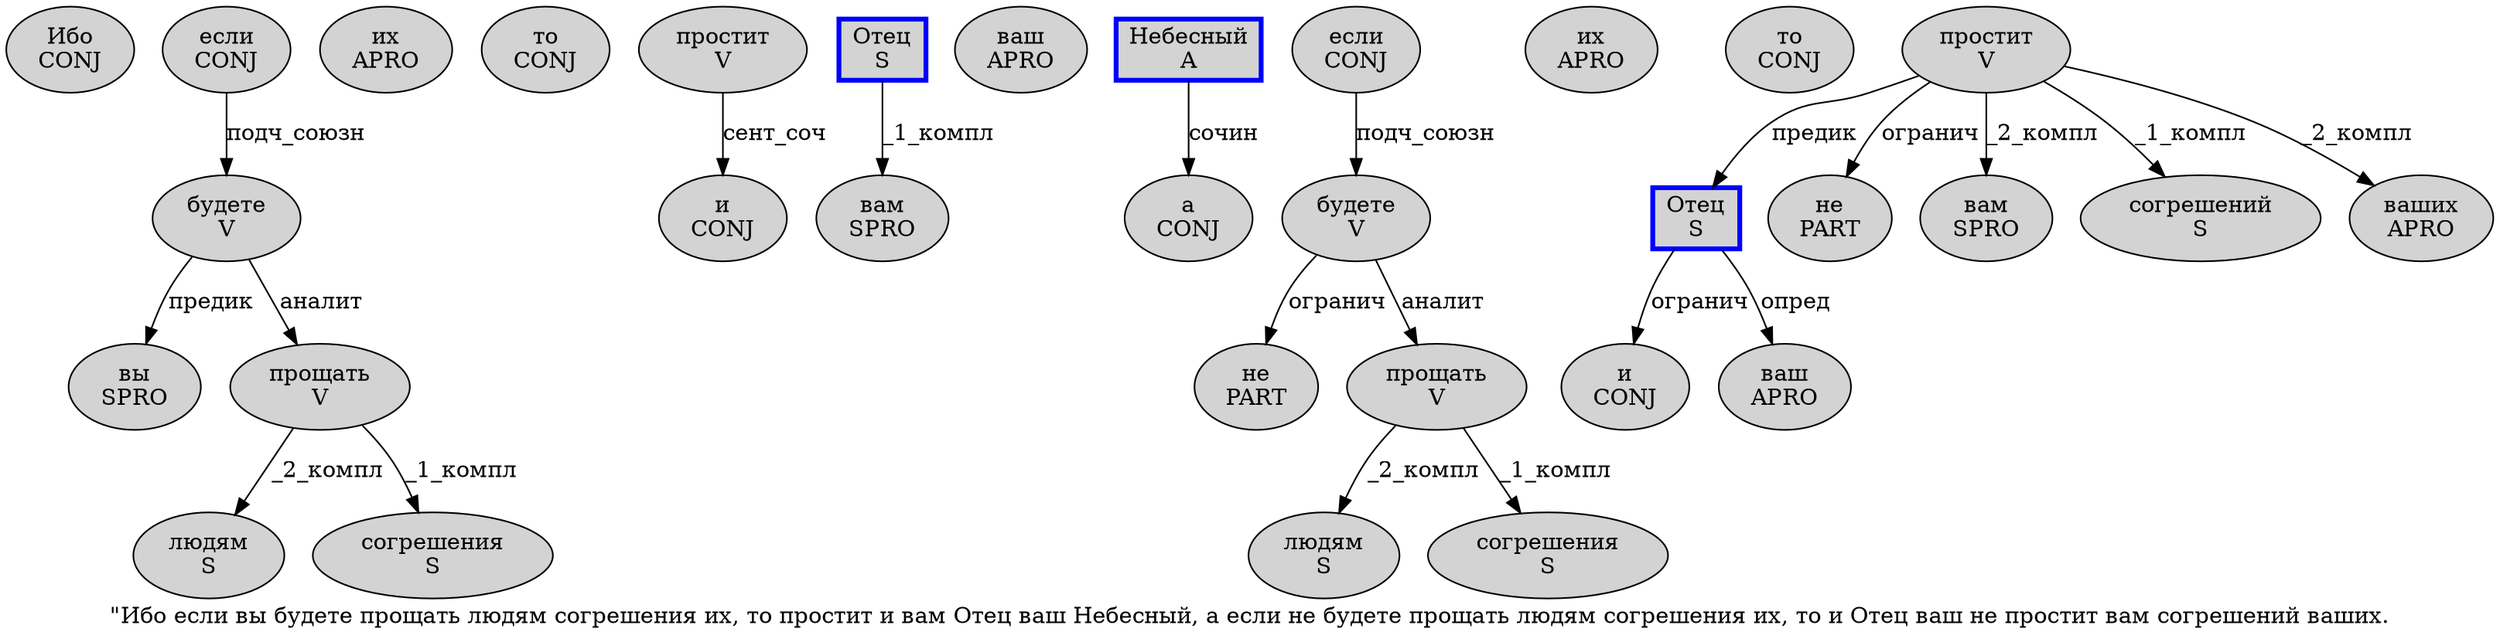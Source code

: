 digraph SENTENCE_900 {
	graph [label="\"Ибо если вы будете прощать людям согрешения их, то простит и вам Отец ваш Небесный, а если не будете прощать людям согрешения их, то и Отец ваш не простит вам согрешений ваших."]
	node [style=filled]
		1 [label="Ибо
CONJ" color="" fillcolor=lightgray penwidth=1 shape=ellipse]
		2 [label="если
CONJ" color="" fillcolor=lightgray penwidth=1 shape=ellipse]
		3 [label="вы
SPRO" color="" fillcolor=lightgray penwidth=1 shape=ellipse]
		4 [label="будете
V" color="" fillcolor=lightgray penwidth=1 shape=ellipse]
		5 [label="прощать
V" color="" fillcolor=lightgray penwidth=1 shape=ellipse]
		6 [label="людям
S" color="" fillcolor=lightgray penwidth=1 shape=ellipse]
		7 [label="согрешения
S" color="" fillcolor=lightgray penwidth=1 shape=ellipse]
		8 [label="их
APRO" color="" fillcolor=lightgray penwidth=1 shape=ellipse]
		10 [label="то
CONJ" color="" fillcolor=lightgray penwidth=1 shape=ellipse]
		11 [label="простит
V" color="" fillcolor=lightgray penwidth=1 shape=ellipse]
		12 [label="и
CONJ" color="" fillcolor=lightgray penwidth=1 shape=ellipse]
		13 [label="вам
SPRO" color="" fillcolor=lightgray penwidth=1 shape=ellipse]
		14 [label="Отец
S" color=blue fillcolor=lightgray penwidth=3 shape=box]
		15 [label="ваш
APRO" color="" fillcolor=lightgray penwidth=1 shape=ellipse]
		16 [label="Небесный
A" color=blue fillcolor=lightgray penwidth=3 shape=box]
		18 [label="а
CONJ" color="" fillcolor=lightgray penwidth=1 shape=ellipse]
		19 [label="если
CONJ" color="" fillcolor=lightgray penwidth=1 shape=ellipse]
		20 [label="не
PART" color="" fillcolor=lightgray penwidth=1 shape=ellipse]
		21 [label="будете
V" color="" fillcolor=lightgray penwidth=1 shape=ellipse]
		22 [label="прощать
V" color="" fillcolor=lightgray penwidth=1 shape=ellipse]
		23 [label="людям
S" color="" fillcolor=lightgray penwidth=1 shape=ellipse]
		24 [label="согрешения
S" color="" fillcolor=lightgray penwidth=1 shape=ellipse]
		25 [label="их
APRO" color="" fillcolor=lightgray penwidth=1 shape=ellipse]
		27 [label="то
CONJ" color="" fillcolor=lightgray penwidth=1 shape=ellipse]
		28 [label="и
CONJ" color="" fillcolor=lightgray penwidth=1 shape=ellipse]
		29 [label="Отец
S" color=blue fillcolor=lightgray penwidth=3 shape=box]
		30 [label="ваш
APRO" color="" fillcolor=lightgray penwidth=1 shape=ellipse]
		31 [label="не
PART" color="" fillcolor=lightgray penwidth=1 shape=ellipse]
		32 [label="простит
V" color="" fillcolor=lightgray penwidth=1 shape=ellipse]
		33 [label="вам
SPRO" color="" fillcolor=lightgray penwidth=1 shape=ellipse]
		34 [label="согрешений
S" color="" fillcolor=lightgray penwidth=1 shape=ellipse]
		35 [label="ваших
APRO" color="" fillcolor=lightgray penwidth=1 shape=ellipse]
			19 -> 21 [label="подч_союзн"]
			16 -> 18 [label="сочин"]
			22 -> 23 [label="_2_компл"]
			22 -> 24 [label="_1_компл"]
			21 -> 20 [label="огранич"]
			21 -> 22 [label="аналит"]
			14 -> 13 [label="_1_компл"]
			5 -> 6 [label="_2_компл"]
			5 -> 7 [label="_1_компл"]
			4 -> 3 [label="предик"]
			4 -> 5 [label="аналит"]
			29 -> 28 [label="огранич"]
			29 -> 30 [label="опред"]
			32 -> 29 [label="предик"]
			32 -> 31 [label="огранич"]
			32 -> 33 [label="_2_компл"]
			32 -> 34 [label="_1_компл"]
			32 -> 35 [label="_2_компл"]
			11 -> 12 [label="сент_соч"]
			2 -> 4 [label="подч_союзн"]
}